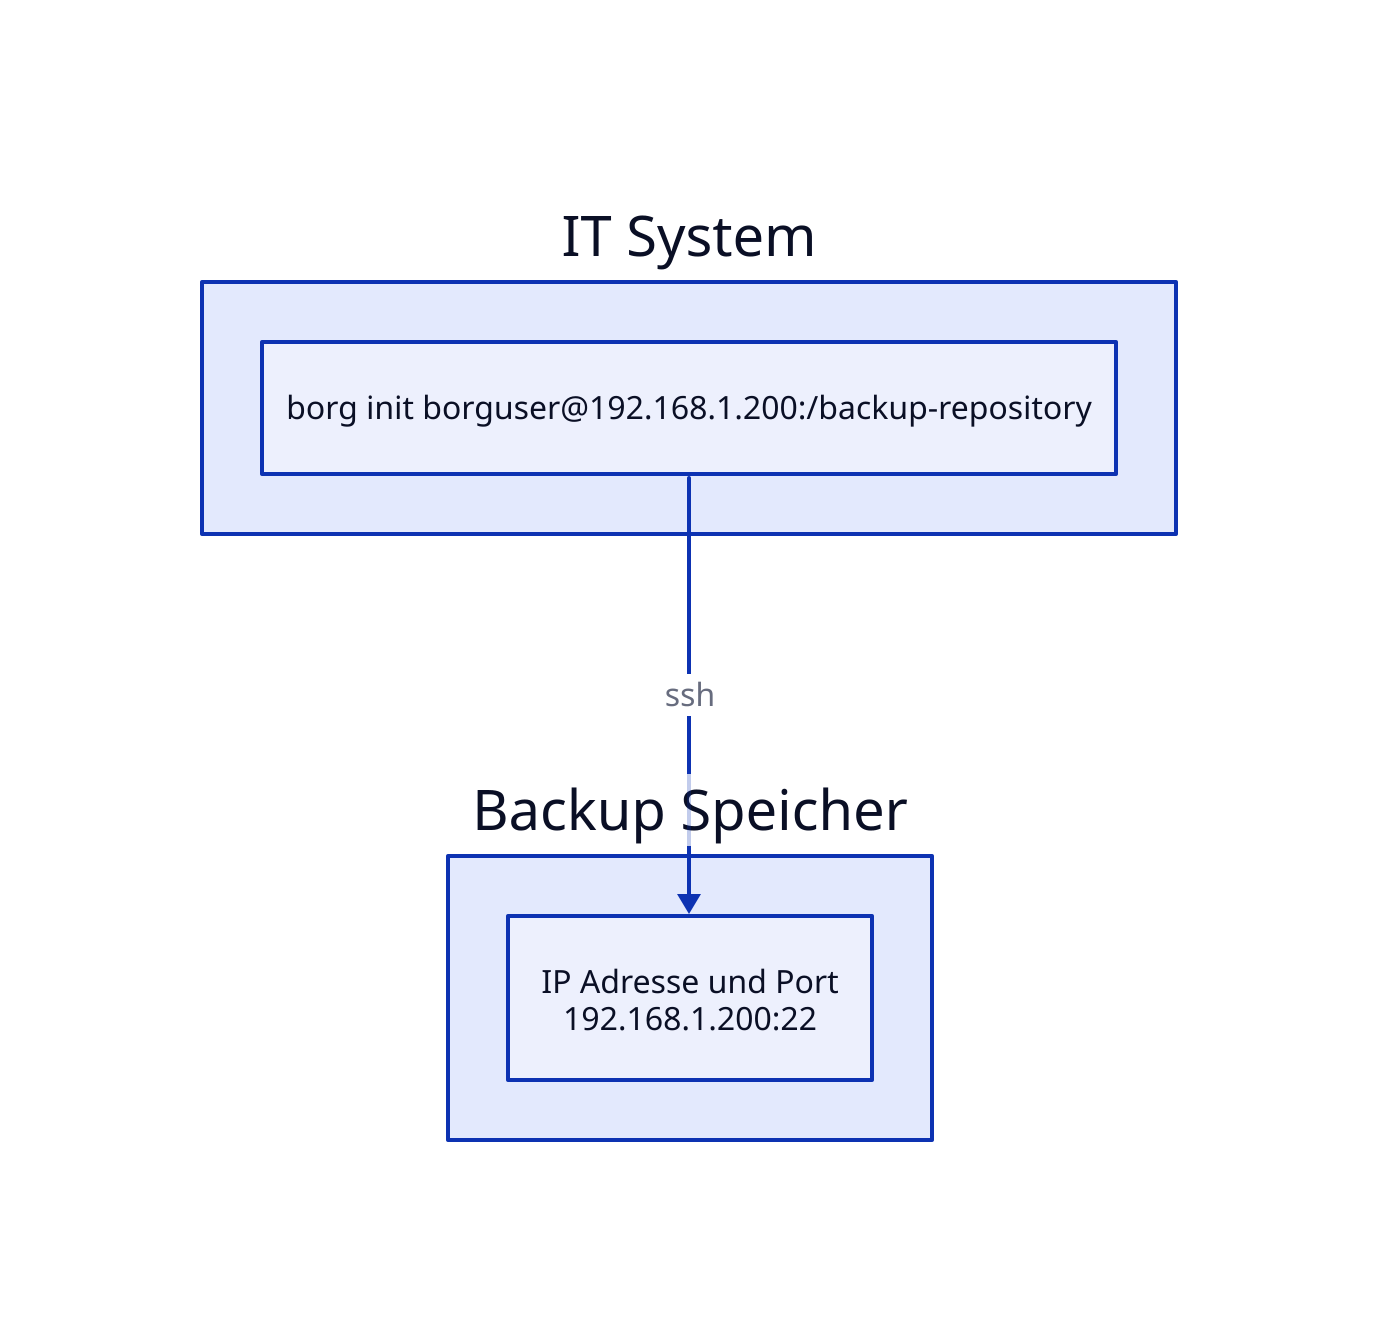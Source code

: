 # compile:
# d2 --font-regular=C:\Windows\Fonts\times.ttf --font-bold=C:\Windows\Fonts\timesbd.ttf --font-italic=C:\Windows\Fonts\timesi.ttf -t 1 -w .\borg-architecture-diagram.d2 .\borg-architecture-diagram.png
is: IT System
is {
    bi: borg init borguser@192.168.1.200:/backup-repository
}
bs: Backup Speicher
bs {
    ip: IP Adresse und Port \n192.168.1.200:22
}

is.bi -> bs.ip: ssh